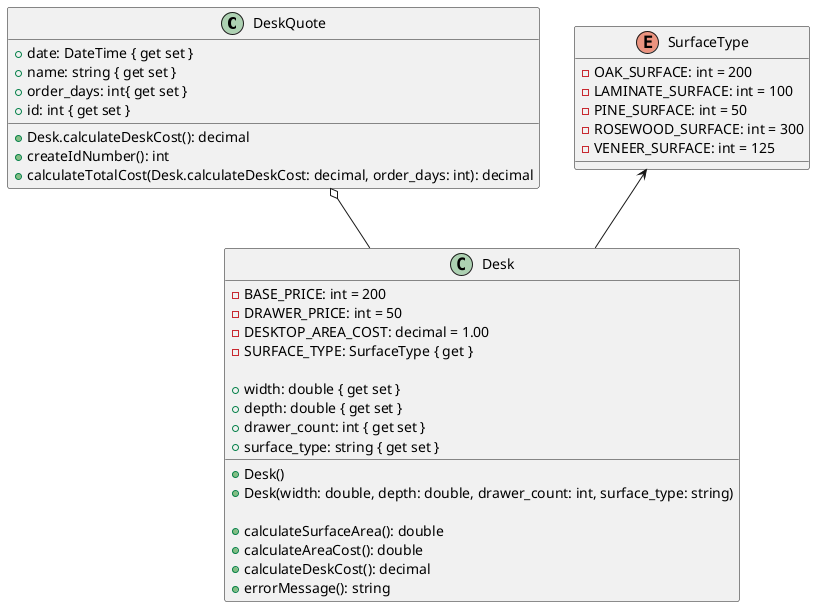 ﻿@startuml MegaDesk

class DeskQuote {
    +date: DateTime { get set }
    +name: string { get set }
    +order_days: int{ get set }
    +id: int { get set }

    +Desk.calculateDeskCost(): decimal
    +createIdNumber(): int
    +calculateTotalCost(Desk.calculateDeskCost: decimal, order_days: int): decimal
}

class Desk {
    -BASE_PRICE: int = 200
    -DRAWER_PRICE: int = 50
    -DESKTOP_AREA_COST: decimal = 1.00
    -SURFACE_TYPE: SurfaceType { get } 

    +width: double { get set }
    +depth: double { get set }
    +drawer_count: int { get set }
    +surface_type: string { get set }

    +Desk()
    +Desk(width: double, depth: double, drawer_count: int, surface_type: string)

    +calculateSurfaceArea(): double
    +calculateAreaCost(): double
    +calculateDeskCost(): decimal
    +errorMessage(): string
}

enum SurfaceType {
    -OAK_SURFACE: int = 200
    -LAMINATE_SURFACE: int = 100
    -PINE_SURFACE: int = 50
    -ROSEWOOD_SURFACE: int = 300
    -VENEER_SURFACE: int = 125
}

DeskQuote o-- Desk
SurfaceType <-- Desk

@enduml
